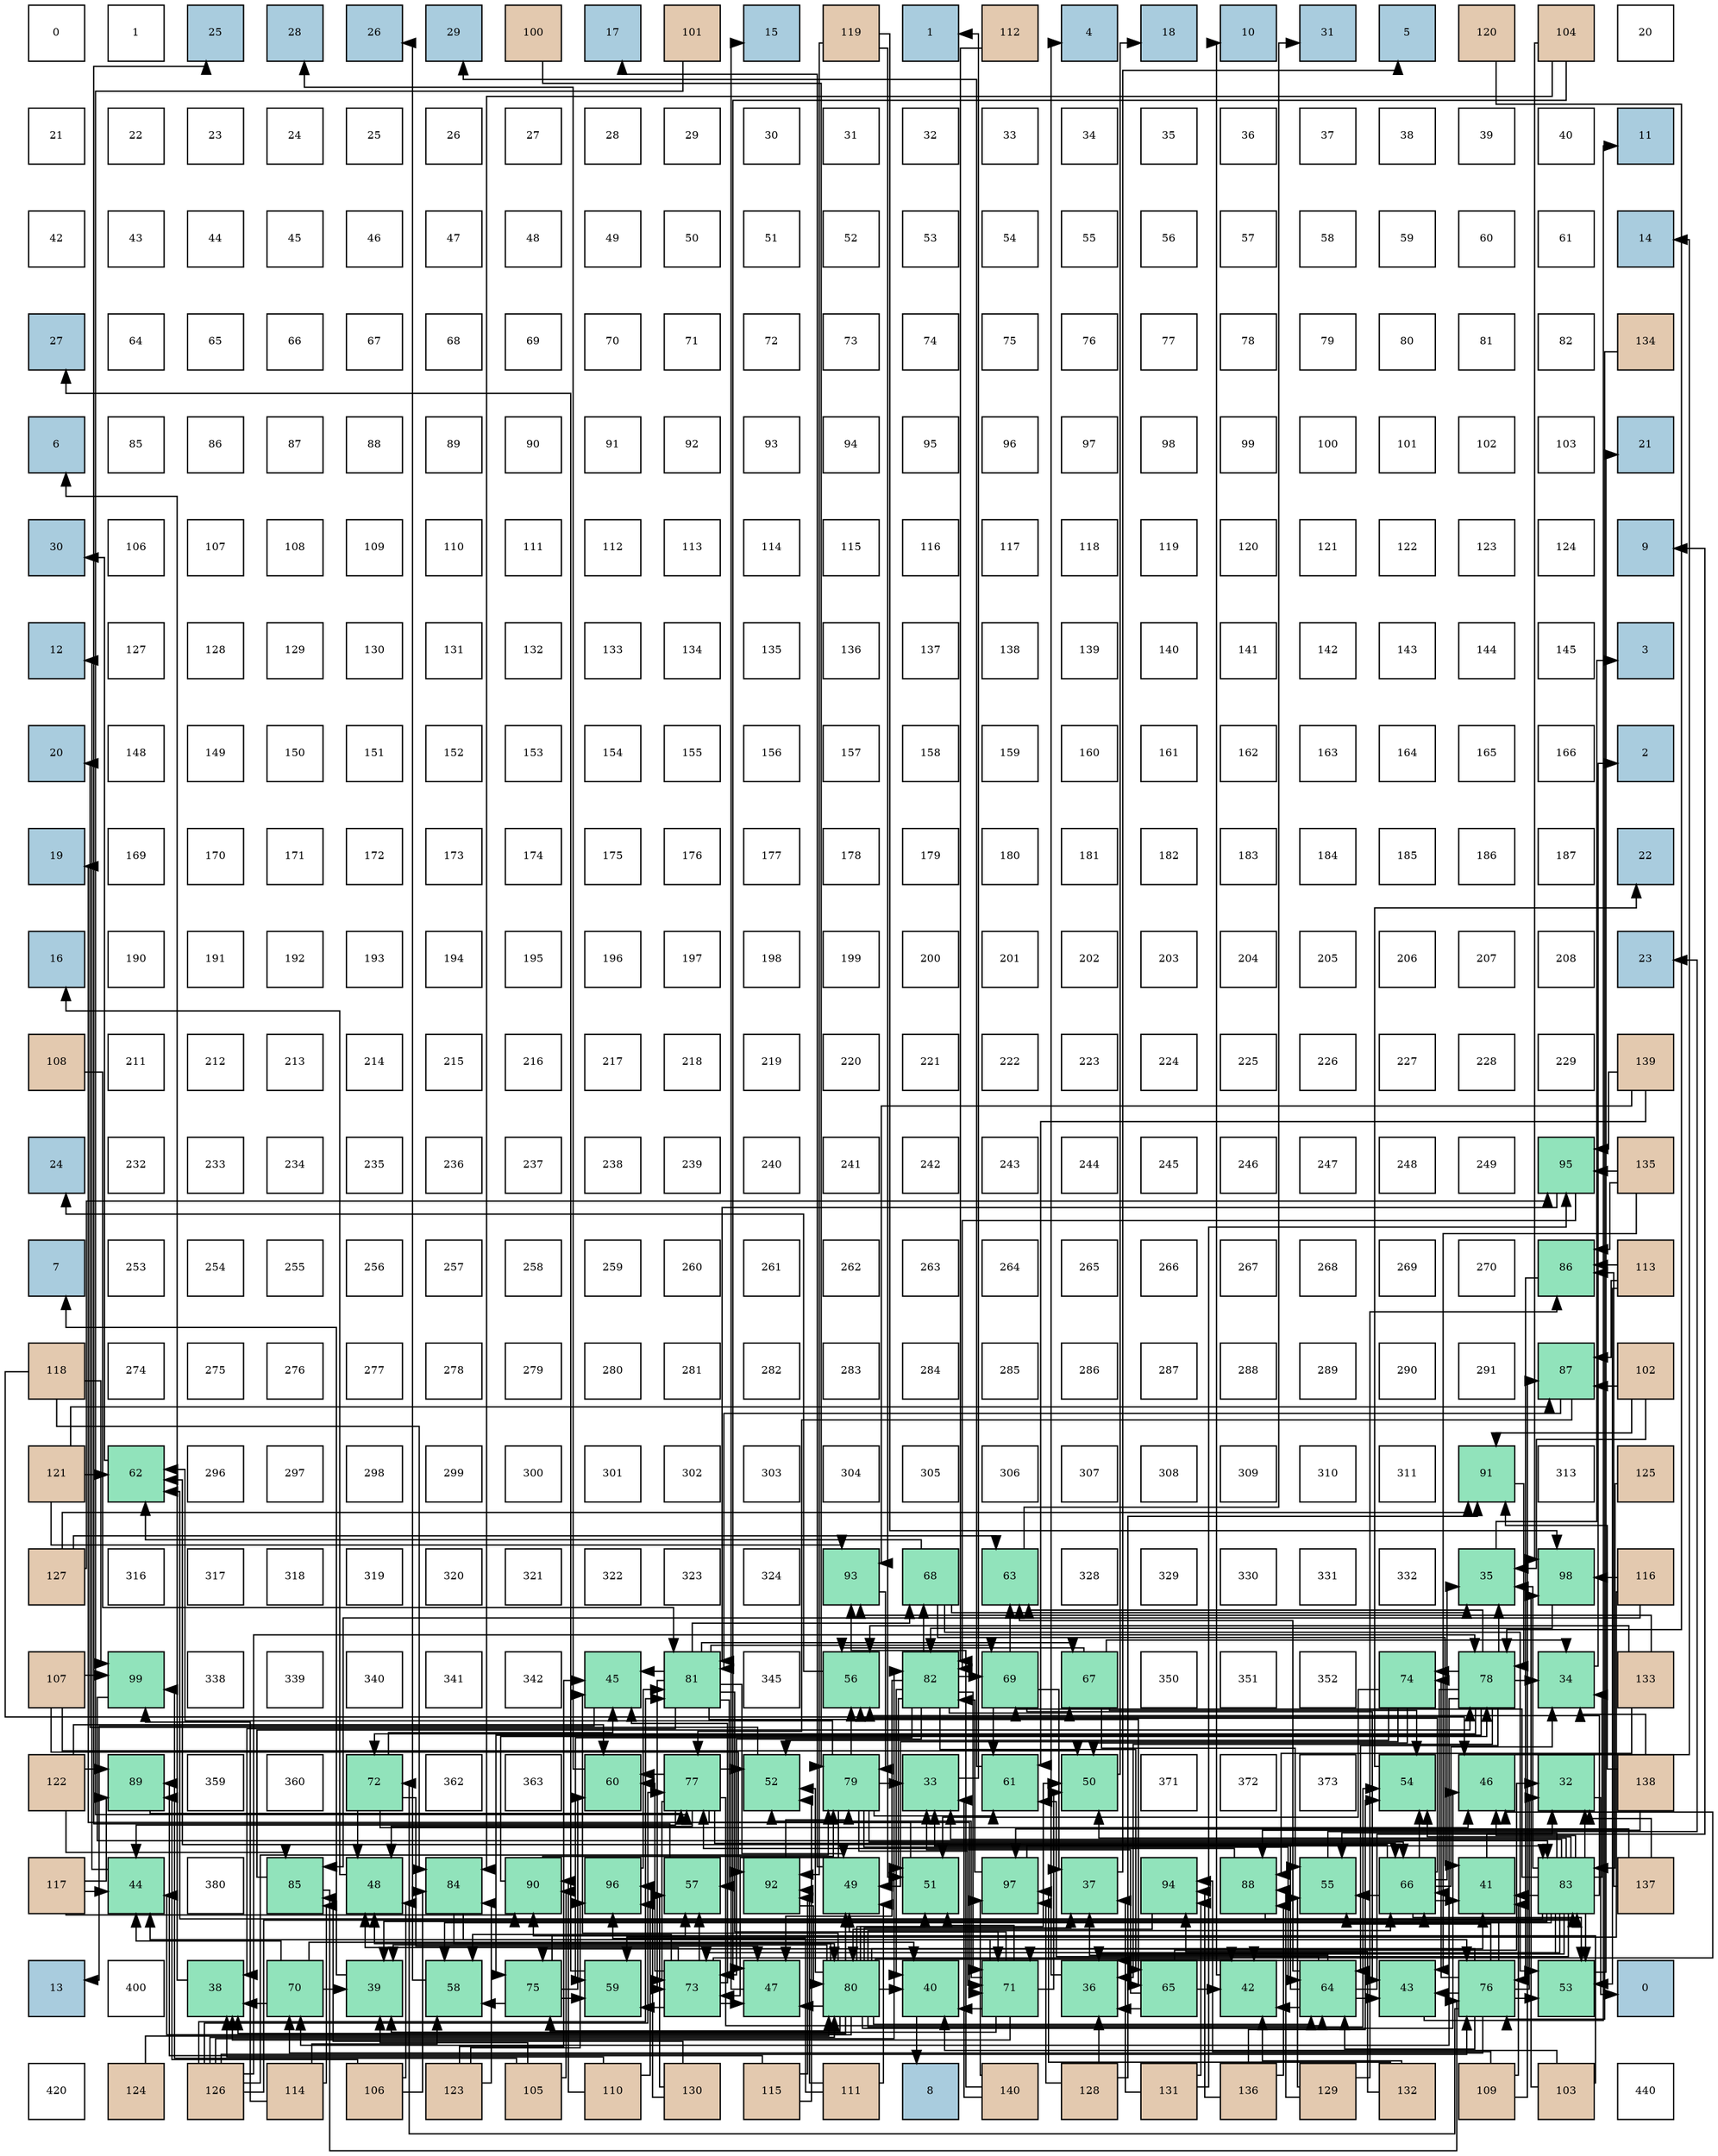 digraph layout{
 rankdir=TB;
 splines=ortho;
 node [style=filled shape=square fixedsize=true width=0.6];
0[label="0", fontsize=8, fillcolor="#ffffff"];
1[label="1", fontsize=8, fillcolor="#ffffff"];
2[label="25", fontsize=8, fillcolor="#a9ccde"];
3[label="28", fontsize=8, fillcolor="#a9ccde"];
4[label="26", fontsize=8, fillcolor="#a9ccde"];
5[label="29", fontsize=8, fillcolor="#a9ccde"];
6[label="100", fontsize=8, fillcolor="#e3c9af"];
7[label="17", fontsize=8, fillcolor="#a9ccde"];
8[label="101", fontsize=8, fillcolor="#e3c9af"];
9[label="15", fontsize=8, fillcolor="#a9ccde"];
10[label="119", fontsize=8, fillcolor="#e3c9af"];
11[label="1", fontsize=8, fillcolor="#a9ccde"];
12[label="112", fontsize=8, fillcolor="#e3c9af"];
13[label="4", fontsize=8, fillcolor="#a9ccde"];
14[label="18", fontsize=8, fillcolor="#a9ccde"];
15[label="10", fontsize=8, fillcolor="#a9ccde"];
16[label="31", fontsize=8, fillcolor="#a9ccde"];
17[label="5", fontsize=8, fillcolor="#a9ccde"];
18[label="120", fontsize=8, fillcolor="#e3c9af"];
19[label="104", fontsize=8, fillcolor="#e3c9af"];
20[label="20", fontsize=8, fillcolor="#ffffff"];
21[label="21", fontsize=8, fillcolor="#ffffff"];
22[label="22", fontsize=8, fillcolor="#ffffff"];
23[label="23", fontsize=8, fillcolor="#ffffff"];
24[label="24", fontsize=8, fillcolor="#ffffff"];
25[label="25", fontsize=8, fillcolor="#ffffff"];
26[label="26", fontsize=8, fillcolor="#ffffff"];
27[label="27", fontsize=8, fillcolor="#ffffff"];
28[label="28", fontsize=8, fillcolor="#ffffff"];
29[label="29", fontsize=8, fillcolor="#ffffff"];
30[label="30", fontsize=8, fillcolor="#ffffff"];
31[label="31", fontsize=8, fillcolor="#ffffff"];
32[label="32", fontsize=8, fillcolor="#ffffff"];
33[label="33", fontsize=8, fillcolor="#ffffff"];
34[label="34", fontsize=8, fillcolor="#ffffff"];
35[label="35", fontsize=8, fillcolor="#ffffff"];
36[label="36", fontsize=8, fillcolor="#ffffff"];
37[label="37", fontsize=8, fillcolor="#ffffff"];
38[label="38", fontsize=8, fillcolor="#ffffff"];
39[label="39", fontsize=8, fillcolor="#ffffff"];
40[label="40", fontsize=8, fillcolor="#ffffff"];
41[label="11", fontsize=8, fillcolor="#a9ccde"];
42[label="42", fontsize=8, fillcolor="#ffffff"];
43[label="43", fontsize=8, fillcolor="#ffffff"];
44[label="44", fontsize=8, fillcolor="#ffffff"];
45[label="45", fontsize=8, fillcolor="#ffffff"];
46[label="46", fontsize=8, fillcolor="#ffffff"];
47[label="47", fontsize=8, fillcolor="#ffffff"];
48[label="48", fontsize=8, fillcolor="#ffffff"];
49[label="49", fontsize=8, fillcolor="#ffffff"];
50[label="50", fontsize=8, fillcolor="#ffffff"];
51[label="51", fontsize=8, fillcolor="#ffffff"];
52[label="52", fontsize=8, fillcolor="#ffffff"];
53[label="53", fontsize=8, fillcolor="#ffffff"];
54[label="54", fontsize=8, fillcolor="#ffffff"];
55[label="55", fontsize=8, fillcolor="#ffffff"];
56[label="56", fontsize=8, fillcolor="#ffffff"];
57[label="57", fontsize=8, fillcolor="#ffffff"];
58[label="58", fontsize=8, fillcolor="#ffffff"];
59[label="59", fontsize=8, fillcolor="#ffffff"];
60[label="60", fontsize=8, fillcolor="#ffffff"];
61[label="61", fontsize=8, fillcolor="#ffffff"];
62[label="14", fontsize=8, fillcolor="#a9ccde"];
63[label="27", fontsize=8, fillcolor="#a9ccde"];
64[label="64", fontsize=8, fillcolor="#ffffff"];
65[label="65", fontsize=8, fillcolor="#ffffff"];
66[label="66", fontsize=8, fillcolor="#ffffff"];
67[label="67", fontsize=8, fillcolor="#ffffff"];
68[label="68", fontsize=8, fillcolor="#ffffff"];
69[label="69", fontsize=8, fillcolor="#ffffff"];
70[label="70", fontsize=8, fillcolor="#ffffff"];
71[label="71", fontsize=8, fillcolor="#ffffff"];
72[label="72", fontsize=8, fillcolor="#ffffff"];
73[label="73", fontsize=8, fillcolor="#ffffff"];
74[label="74", fontsize=8, fillcolor="#ffffff"];
75[label="75", fontsize=8, fillcolor="#ffffff"];
76[label="76", fontsize=8, fillcolor="#ffffff"];
77[label="77", fontsize=8, fillcolor="#ffffff"];
78[label="78", fontsize=8, fillcolor="#ffffff"];
79[label="79", fontsize=8, fillcolor="#ffffff"];
80[label="80", fontsize=8, fillcolor="#ffffff"];
81[label="81", fontsize=8, fillcolor="#ffffff"];
82[label="82", fontsize=8, fillcolor="#ffffff"];
83[label="134", fontsize=8, fillcolor="#e3c9af"];
84[label="6", fontsize=8, fillcolor="#a9ccde"];
85[label="85", fontsize=8, fillcolor="#ffffff"];
86[label="86", fontsize=8, fillcolor="#ffffff"];
87[label="87", fontsize=8, fillcolor="#ffffff"];
88[label="88", fontsize=8, fillcolor="#ffffff"];
89[label="89", fontsize=8, fillcolor="#ffffff"];
90[label="90", fontsize=8, fillcolor="#ffffff"];
91[label="91", fontsize=8, fillcolor="#ffffff"];
92[label="92", fontsize=8, fillcolor="#ffffff"];
93[label="93", fontsize=8, fillcolor="#ffffff"];
94[label="94", fontsize=8, fillcolor="#ffffff"];
95[label="95", fontsize=8, fillcolor="#ffffff"];
96[label="96", fontsize=8, fillcolor="#ffffff"];
97[label="97", fontsize=8, fillcolor="#ffffff"];
98[label="98", fontsize=8, fillcolor="#ffffff"];
99[label="99", fontsize=8, fillcolor="#ffffff"];
100[label="100", fontsize=8, fillcolor="#ffffff"];
101[label="101", fontsize=8, fillcolor="#ffffff"];
102[label="102", fontsize=8, fillcolor="#ffffff"];
103[label="103", fontsize=8, fillcolor="#ffffff"];
104[label="21", fontsize=8, fillcolor="#a9ccde"];
105[label="30", fontsize=8, fillcolor="#a9ccde"];
106[label="106", fontsize=8, fillcolor="#ffffff"];
107[label="107", fontsize=8, fillcolor="#ffffff"];
108[label="108", fontsize=8, fillcolor="#ffffff"];
109[label="109", fontsize=8, fillcolor="#ffffff"];
110[label="110", fontsize=8, fillcolor="#ffffff"];
111[label="111", fontsize=8, fillcolor="#ffffff"];
112[label="112", fontsize=8, fillcolor="#ffffff"];
113[label="113", fontsize=8, fillcolor="#ffffff"];
114[label="114", fontsize=8, fillcolor="#ffffff"];
115[label="115", fontsize=8, fillcolor="#ffffff"];
116[label="116", fontsize=8, fillcolor="#ffffff"];
117[label="117", fontsize=8, fillcolor="#ffffff"];
118[label="118", fontsize=8, fillcolor="#ffffff"];
119[label="119", fontsize=8, fillcolor="#ffffff"];
120[label="120", fontsize=8, fillcolor="#ffffff"];
121[label="121", fontsize=8, fillcolor="#ffffff"];
122[label="122", fontsize=8, fillcolor="#ffffff"];
123[label="123", fontsize=8, fillcolor="#ffffff"];
124[label="124", fontsize=8, fillcolor="#ffffff"];
125[label="9", fontsize=8, fillcolor="#a9ccde"];
126[label="12", fontsize=8, fillcolor="#a9ccde"];
127[label="127", fontsize=8, fillcolor="#ffffff"];
128[label="128", fontsize=8, fillcolor="#ffffff"];
129[label="129", fontsize=8, fillcolor="#ffffff"];
130[label="130", fontsize=8, fillcolor="#ffffff"];
131[label="131", fontsize=8, fillcolor="#ffffff"];
132[label="132", fontsize=8, fillcolor="#ffffff"];
133[label="133", fontsize=8, fillcolor="#ffffff"];
134[label="134", fontsize=8, fillcolor="#ffffff"];
135[label="135", fontsize=8, fillcolor="#ffffff"];
136[label="136", fontsize=8, fillcolor="#ffffff"];
137[label="137", fontsize=8, fillcolor="#ffffff"];
138[label="138", fontsize=8, fillcolor="#ffffff"];
139[label="139", fontsize=8, fillcolor="#ffffff"];
140[label="140", fontsize=8, fillcolor="#ffffff"];
141[label="141", fontsize=8, fillcolor="#ffffff"];
142[label="142", fontsize=8, fillcolor="#ffffff"];
143[label="143", fontsize=8, fillcolor="#ffffff"];
144[label="144", fontsize=8, fillcolor="#ffffff"];
145[label="145", fontsize=8, fillcolor="#ffffff"];
146[label="3", fontsize=8, fillcolor="#a9ccde"];
147[label="20", fontsize=8, fillcolor="#a9ccde"];
148[label="148", fontsize=8, fillcolor="#ffffff"];
149[label="149", fontsize=8, fillcolor="#ffffff"];
150[label="150", fontsize=8, fillcolor="#ffffff"];
151[label="151", fontsize=8, fillcolor="#ffffff"];
152[label="152", fontsize=8, fillcolor="#ffffff"];
153[label="153", fontsize=8, fillcolor="#ffffff"];
154[label="154", fontsize=8, fillcolor="#ffffff"];
155[label="155", fontsize=8, fillcolor="#ffffff"];
156[label="156", fontsize=8, fillcolor="#ffffff"];
157[label="157", fontsize=8, fillcolor="#ffffff"];
158[label="158", fontsize=8, fillcolor="#ffffff"];
159[label="159", fontsize=8, fillcolor="#ffffff"];
160[label="160", fontsize=8, fillcolor="#ffffff"];
161[label="161", fontsize=8, fillcolor="#ffffff"];
162[label="162", fontsize=8, fillcolor="#ffffff"];
163[label="163", fontsize=8, fillcolor="#ffffff"];
164[label="164", fontsize=8, fillcolor="#ffffff"];
165[label="165", fontsize=8, fillcolor="#ffffff"];
166[label="166", fontsize=8, fillcolor="#ffffff"];
167[label="2", fontsize=8, fillcolor="#a9ccde"];
168[label="19", fontsize=8, fillcolor="#a9ccde"];
169[label="169", fontsize=8, fillcolor="#ffffff"];
170[label="170", fontsize=8, fillcolor="#ffffff"];
171[label="171", fontsize=8, fillcolor="#ffffff"];
172[label="172", fontsize=8, fillcolor="#ffffff"];
173[label="173", fontsize=8, fillcolor="#ffffff"];
174[label="174", fontsize=8, fillcolor="#ffffff"];
175[label="175", fontsize=8, fillcolor="#ffffff"];
176[label="176", fontsize=8, fillcolor="#ffffff"];
177[label="177", fontsize=8, fillcolor="#ffffff"];
178[label="178", fontsize=8, fillcolor="#ffffff"];
179[label="179", fontsize=8, fillcolor="#ffffff"];
180[label="180", fontsize=8, fillcolor="#ffffff"];
181[label="181", fontsize=8, fillcolor="#ffffff"];
182[label="182", fontsize=8, fillcolor="#ffffff"];
183[label="183", fontsize=8, fillcolor="#ffffff"];
184[label="184", fontsize=8, fillcolor="#ffffff"];
185[label="185", fontsize=8, fillcolor="#ffffff"];
186[label="186", fontsize=8, fillcolor="#ffffff"];
187[label="187", fontsize=8, fillcolor="#ffffff"];
188[label="22", fontsize=8, fillcolor="#a9ccde"];
189[label="16", fontsize=8, fillcolor="#a9ccde"];
190[label="190", fontsize=8, fillcolor="#ffffff"];
191[label="191", fontsize=8, fillcolor="#ffffff"];
192[label="192", fontsize=8, fillcolor="#ffffff"];
193[label="193", fontsize=8, fillcolor="#ffffff"];
194[label="194", fontsize=8, fillcolor="#ffffff"];
195[label="195", fontsize=8, fillcolor="#ffffff"];
196[label="196", fontsize=8, fillcolor="#ffffff"];
197[label="197", fontsize=8, fillcolor="#ffffff"];
198[label="198", fontsize=8, fillcolor="#ffffff"];
199[label="199", fontsize=8, fillcolor="#ffffff"];
200[label="200", fontsize=8, fillcolor="#ffffff"];
201[label="201", fontsize=8, fillcolor="#ffffff"];
202[label="202", fontsize=8, fillcolor="#ffffff"];
203[label="203", fontsize=8, fillcolor="#ffffff"];
204[label="204", fontsize=8, fillcolor="#ffffff"];
205[label="205", fontsize=8, fillcolor="#ffffff"];
206[label="206", fontsize=8, fillcolor="#ffffff"];
207[label="207", fontsize=8, fillcolor="#ffffff"];
208[label="208", fontsize=8, fillcolor="#ffffff"];
209[label="23", fontsize=8, fillcolor="#a9ccde"];
210[label="108", fontsize=8, fillcolor="#e3c9af"];
211[label="211", fontsize=8, fillcolor="#ffffff"];
212[label="212", fontsize=8, fillcolor="#ffffff"];
213[label="213", fontsize=8, fillcolor="#ffffff"];
214[label="214", fontsize=8, fillcolor="#ffffff"];
215[label="215", fontsize=8, fillcolor="#ffffff"];
216[label="216", fontsize=8, fillcolor="#ffffff"];
217[label="217", fontsize=8, fillcolor="#ffffff"];
218[label="218", fontsize=8, fillcolor="#ffffff"];
219[label="219", fontsize=8, fillcolor="#ffffff"];
220[label="220", fontsize=8, fillcolor="#ffffff"];
221[label="221", fontsize=8, fillcolor="#ffffff"];
222[label="222", fontsize=8, fillcolor="#ffffff"];
223[label="223", fontsize=8, fillcolor="#ffffff"];
224[label="224", fontsize=8, fillcolor="#ffffff"];
225[label="225", fontsize=8, fillcolor="#ffffff"];
226[label="226", fontsize=8, fillcolor="#ffffff"];
227[label="227", fontsize=8, fillcolor="#ffffff"];
228[label="228", fontsize=8, fillcolor="#ffffff"];
229[label="229", fontsize=8, fillcolor="#ffffff"];
230[label="139", fontsize=8, fillcolor="#e3c9af"];
231[label="24", fontsize=8, fillcolor="#a9ccde"];
232[label="232", fontsize=8, fillcolor="#ffffff"];
233[label="233", fontsize=8, fillcolor="#ffffff"];
234[label="234", fontsize=8, fillcolor="#ffffff"];
235[label="235", fontsize=8, fillcolor="#ffffff"];
236[label="236", fontsize=8, fillcolor="#ffffff"];
237[label="237", fontsize=8, fillcolor="#ffffff"];
238[label="238", fontsize=8, fillcolor="#ffffff"];
239[label="239", fontsize=8, fillcolor="#ffffff"];
240[label="240", fontsize=8, fillcolor="#ffffff"];
241[label="241", fontsize=8, fillcolor="#ffffff"];
242[label="242", fontsize=8, fillcolor="#ffffff"];
243[label="243", fontsize=8, fillcolor="#ffffff"];
244[label="244", fontsize=8, fillcolor="#ffffff"];
245[label="245", fontsize=8, fillcolor="#ffffff"];
246[label="246", fontsize=8, fillcolor="#ffffff"];
247[label="247", fontsize=8, fillcolor="#ffffff"];
248[label="248", fontsize=8, fillcolor="#ffffff"];
249[label="249", fontsize=8, fillcolor="#ffffff"];
250[label="95", fontsize=8, fillcolor="#91e3bb"];
251[label="135", fontsize=8, fillcolor="#e3c9af"];
252[label="7", fontsize=8, fillcolor="#a9ccde"];
253[label="253", fontsize=8, fillcolor="#ffffff"];
254[label="254", fontsize=8, fillcolor="#ffffff"];
255[label="255", fontsize=8, fillcolor="#ffffff"];
256[label="256", fontsize=8, fillcolor="#ffffff"];
257[label="257", fontsize=8, fillcolor="#ffffff"];
258[label="258", fontsize=8, fillcolor="#ffffff"];
259[label="259", fontsize=8, fillcolor="#ffffff"];
260[label="260", fontsize=8, fillcolor="#ffffff"];
261[label="261", fontsize=8, fillcolor="#ffffff"];
262[label="262", fontsize=8, fillcolor="#ffffff"];
263[label="263", fontsize=8, fillcolor="#ffffff"];
264[label="264", fontsize=8, fillcolor="#ffffff"];
265[label="265", fontsize=8, fillcolor="#ffffff"];
266[label="266", fontsize=8, fillcolor="#ffffff"];
267[label="267", fontsize=8, fillcolor="#ffffff"];
268[label="268", fontsize=8, fillcolor="#ffffff"];
269[label="269", fontsize=8, fillcolor="#ffffff"];
270[label="270", fontsize=8, fillcolor="#ffffff"];
271[label="86", fontsize=8, fillcolor="#91e3bb"];
272[label="113", fontsize=8, fillcolor="#e3c9af"];
273[label="118", fontsize=8, fillcolor="#e3c9af"];
274[label="274", fontsize=8, fillcolor="#ffffff"];
275[label="275", fontsize=8, fillcolor="#ffffff"];
276[label="276", fontsize=8, fillcolor="#ffffff"];
277[label="277", fontsize=8, fillcolor="#ffffff"];
278[label="278", fontsize=8, fillcolor="#ffffff"];
279[label="279", fontsize=8, fillcolor="#ffffff"];
280[label="280", fontsize=8, fillcolor="#ffffff"];
281[label="281", fontsize=8, fillcolor="#ffffff"];
282[label="282", fontsize=8, fillcolor="#ffffff"];
283[label="283", fontsize=8, fillcolor="#ffffff"];
284[label="284", fontsize=8, fillcolor="#ffffff"];
285[label="285", fontsize=8, fillcolor="#ffffff"];
286[label="286", fontsize=8, fillcolor="#ffffff"];
287[label="287", fontsize=8, fillcolor="#ffffff"];
288[label="288", fontsize=8, fillcolor="#ffffff"];
289[label="289", fontsize=8, fillcolor="#ffffff"];
290[label="290", fontsize=8, fillcolor="#ffffff"];
291[label="291", fontsize=8, fillcolor="#ffffff"];
292[label="87", fontsize=8, fillcolor="#91e3bb"];
293[label="102", fontsize=8, fillcolor="#e3c9af"];
294[label="121", fontsize=8, fillcolor="#e3c9af"];
295[label="62", fontsize=8, fillcolor="#91e3bb"];
296[label="296", fontsize=8, fillcolor="#ffffff"];
297[label="297", fontsize=8, fillcolor="#ffffff"];
298[label="298", fontsize=8, fillcolor="#ffffff"];
299[label="299", fontsize=8, fillcolor="#ffffff"];
300[label="300", fontsize=8, fillcolor="#ffffff"];
301[label="301", fontsize=8, fillcolor="#ffffff"];
302[label="302", fontsize=8, fillcolor="#ffffff"];
303[label="303", fontsize=8, fillcolor="#ffffff"];
304[label="304", fontsize=8, fillcolor="#ffffff"];
305[label="305", fontsize=8, fillcolor="#ffffff"];
306[label="306", fontsize=8, fillcolor="#ffffff"];
307[label="307", fontsize=8, fillcolor="#ffffff"];
308[label="308", fontsize=8, fillcolor="#ffffff"];
309[label="309", fontsize=8, fillcolor="#ffffff"];
310[label="310", fontsize=8, fillcolor="#ffffff"];
311[label="311", fontsize=8, fillcolor="#ffffff"];
312[label="91", fontsize=8, fillcolor="#91e3bb"];
313[label="313", fontsize=8, fillcolor="#ffffff"];
314[label="125", fontsize=8, fillcolor="#e3c9af"];
315[label="127", fontsize=8, fillcolor="#e3c9af"];
316[label="316", fontsize=8, fillcolor="#ffffff"];
317[label="317", fontsize=8, fillcolor="#ffffff"];
318[label="318", fontsize=8, fillcolor="#ffffff"];
319[label="319", fontsize=8, fillcolor="#ffffff"];
320[label="320", fontsize=8, fillcolor="#ffffff"];
321[label="321", fontsize=8, fillcolor="#ffffff"];
322[label="322", fontsize=8, fillcolor="#ffffff"];
323[label="323", fontsize=8, fillcolor="#ffffff"];
324[label="324", fontsize=8, fillcolor="#ffffff"];
325[label="93", fontsize=8, fillcolor="#91e3bb"];
326[label="68", fontsize=8, fillcolor="#91e3bb"];
327[label="63", fontsize=8, fillcolor="#91e3bb"];
328[label="328", fontsize=8, fillcolor="#ffffff"];
329[label="329", fontsize=8, fillcolor="#ffffff"];
330[label="330", fontsize=8, fillcolor="#ffffff"];
331[label="331", fontsize=8, fillcolor="#ffffff"];
332[label="332", fontsize=8, fillcolor="#ffffff"];
333[label="35", fontsize=8, fillcolor="#91e3bb"];
334[label="98", fontsize=8, fillcolor="#91e3bb"];
335[label="116", fontsize=8, fillcolor="#e3c9af"];
336[label="107", fontsize=8, fillcolor="#e3c9af"];
337[label="99", fontsize=8, fillcolor="#91e3bb"];
338[label="338", fontsize=8, fillcolor="#ffffff"];
339[label="339", fontsize=8, fillcolor="#ffffff"];
340[label="340", fontsize=8, fillcolor="#ffffff"];
341[label="341", fontsize=8, fillcolor="#ffffff"];
342[label="342", fontsize=8, fillcolor="#ffffff"];
343[label="45", fontsize=8, fillcolor="#91e3bb"];
344[label="81", fontsize=8, fillcolor="#91e3bb"];
345[label="345", fontsize=8, fillcolor="#ffffff"];
346[label="56", fontsize=8, fillcolor="#91e3bb"];
347[label="82", fontsize=8, fillcolor="#91e3bb"];
348[label="69", fontsize=8, fillcolor="#91e3bb"];
349[label="67", fontsize=8, fillcolor="#91e3bb"];
350[label="350", fontsize=8, fillcolor="#ffffff"];
351[label="351", fontsize=8, fillcolor="#ffffff"];
352[label="352", fontsize=8, fillcolor="#ffffff"];
353[label="74", fontsize=8, fillcolor="#91e3bb"];
354[label="78", fontsize=8, fillcolor="#91e3bb"];
355[label="34", fontsize=8, fillcolor="#91e3bb"];
356[label="133", fontsize=8, fillcolor="#e3c9af"];
357[label="122", fontsize=8, fillcolor="#e3c9af"];
358[label="89", fontsize=8, fillcolor="#91e3bb"];
359[label="359", fontsize=8, fillcolor="#ffffff"];
360[label="360", fontsize=8, fillcolor="#ffffff"];
361[label="72", fontsize=8, fillcolor="#91e3bb"];
362[label="362", fontsize=8, fillcolor="#ffffff"];
363[label="363", fontsize=8, fillcolor="#ffffff"];
364[label="60", fontsize=8, fillcolor="#91e3bb"];
365[label="77", fontsize=8, fillcolor="#91e3bb"];
366[label="52", fontsize=8, fillcolor="#91e3bb"];
367[label="79", fontsize=8, fillcolor="#91e3bb"];
368[label="33", fontsize=8, fillcolor="#91e3bb"];
369[label="61", fontsize=8, fillcolor="#91e3bb"];
370[label="50", fontsize=8, fillcolor="#91e3bb"];
371[label="371", fontsize=8, fillcolor="#ffffff"];
372[label="372", fontsize=8, fillcolor="#ffffff"];
373[label="373", fontsize=8, fillcolor="#ffffff"];
374[label="54", fontsize=8, fillcolor="#91e3bb"];
375[label="46", fontsize=8, fillcolor="#91e3bb"];
376[label="32", fontsize=8, fillcolor="#91e3bb"];
377[label="138", fontsize=8, fillcolor="#e3c9af"];
378[label="117", fontsize=8, fillcolor="#e3c9af"];
379[label="44", fontsize=8, fillcolor="#91e3bb"];
380[label="380", fontsize=8, fillcolor="#ffffff"];
381[label="85", fontsize=8, fillcolor="#91e3bb"];
382[label="48", fontsize=8, fillcolor="#91e3bb"];
383[label="84", fontsize=8, fillcolor="#91e3bb"];
384[label="90", fontsize=8, fillcolor="#91e3bb"];
385[label="96", fontsize=8, fillcolor="#91e3bb"];
386[label="57", fontsize=8, fillcolor="#91e3bb"];
387[label="92", fontsize=8, fillcolor="#91e3bb"];
388[label="49", fontsize=8, fillcolor="#91e3bb"];
389[label="51", fontsize=8, fillcolor="#91e3bb"];
390[label="97", fontsize=8, fillcolor="#91e3bb"];
391[label="37", fontsize=8, fillcolor="#91e3bb"];
392[label="94", fontsize=8, fillcolor="#91e3bb"];
393[label="88", fontsize=8, fillcolor="#91e3bb"];
394[label="55", fontsize=8, fillcolor="#91e3bb"];
395[label="66", fontsize=8, fillcolor="#91e3bb"];
396[label="41", fontsize=8, fillcolor="#91e3bb"];
397[label="83", fontsize=8, fillcolor="#91e3bb"];
398[label="137", fontsize=8, fillcolor="#e3c9af"];
399[label="13", fontsize=8, fillcolor="#a9ccde"];
400[label="400", fontsize=8, fillcolor="#ffffff"];
401[label="38", fontsize=8, fillcolor="#91e3bb"];
402[label="70", fontsize=8, fillcolor="#91e3bb"];
403[label="39", fontsize=8, fillcolor="#91e3bb"];
404[label="58", fontsize=8, fillcolor="#91e3bb"];
405[label="75", fontsize=8, fillcolor="#91e3bb"];
406[label="59", fontsize=8, fillcolor="#91e3bb"];
407[label="73", fontsize=8, fillcolor="#91e3bb"];
408[label="47", fontsize=8, fillcolor="#91e3bb"];
409[label="80", fontsize=8, fillcolor="#91e3bb"];
410[label="40", fontsize=8, fillcolor="#91e3bb"];
411[label="71", fontsize=8, fillcolor="#91e3bb"];
412[label="36", fontsize=8, fillcolor="#91e3bb"];
413[label="65", fontsize=8, fillcolor="#91e3bb"];
414[label="42", fontsize=8, fillcolor="#91e3bb"];
415[label="64", fontsize=8, fillcolor="#91e3bb"];
416[label="43", fontsize=8, fillcolor="#91e3bb"];
417[label="76", fontsize=8, fillcolor="#91e3bb"];
418[label="53", fontsize=8, fillcolor="#91e3bb"];
419[label="0", fontsize=8, fillcolor="#a9ccde"];
420[label="420", fontsize=8, fillcolor="#ffffff"];
421[label="124", fontsize=8, fillcolor="#e3c9af"];
422[label="126", fontsize=8, fillcolor="#e3c9af"];
423[label="114", fontsize=8, fillcolor="#e3c9af"];
424[label="106", fontsize=8, fillcolor="#e3c9af"];
425[label="123", fontsize=8, fillcolor="#e3c9af"];
426[label="105", fontsize=8, fillcolor="#e3c9af"];
427[label="110", fontsize=8, fillcolor="#e3c9af"];
428[label="130", fontsize=8, fillcolor="#e3c9af"];
429[label="115", fontsize=8, fillcolor="#e3c9af"];
430[label="111", fontsize=8, fillcolor="#e3c9af"];
431[label="8", fontsize=8, fillcolor="#a9ccde"];
432[label="140", fontsize=8, fillcolor="#e3c9af"];
433[label="128", fontsize=8, fillcolor="#e3c9af"];
434[label="131", fontsize=8, fillcolor="#e3c9af"];
435[label="136", fontsize=8, fillcolor="#e3c9af"];
436[label="129", fontsize=8, fillcolor="#e3c9af"];
437[label="132", fontsize=8, fillcolor="#e3c9af"];
438[label="109", fontsize=8, fillcolor="#e3c9af"];
439[label="103", fontsize=8, fillcolor="#e3c9af"];
440[label="440", fontsize=8, fillcolor="#ffffff"];
edge [constraint=false, style=vis];376 -> 419;
368 -> 11;
355 -> 167;
333 -> 146;
412 -> 13;
391 -> 17;
401 -> 84;
403 -> 252;
410 -> 431;
396 -> 125;
414 -> 15;
416 -> 41;
379 -> 126;
343 -> 399;
375 -> 62;
408 -> 9;
382 -> 189;
388 -> 7;
370 -> 14;
389 -> 168;
366 -> 147;
418 -> 104;
374 -> 188;
394 -> 209;
346 -> 231;
386 -> 2;
404 -> 4;
406 -> 63;
364 -> 3;
369 -> 5;
295 -> 105;
327 -> 16;
415 -> 376;
415 -> 368;
415 -> 412;
415 -> 391;
415 -> 414;
415 -> 416;
415 -> 369;
415 -> 327;
413 -> 376;
413 -> 368;
413 -> 412;
413 -> 414;
395 -> 355;
395 -> 333;
395 -> 396;
395 -> 418;
395 -> 374;
395 -> 394;
395 -> 346;
395 -> 295;
349 -> 355;
349 -> 374;
349 -> 394;
349 -> 346;
326 -> 333;
326 -> 396;
326 -> 418;
326 -> 295;
348 -> 391;
348 -> 416;
348 -> 369;
348 -> 327;
402 -> 401;
402 -> 403;
402 -> 410;
402 -> 379;
411 -> 401;
411 -> 403;
411 -> 410;
411 -> 379;
411 -> 388;
411 -> 370;
411 -> 389;
411 -> 366;
361 -> 343;
361 -> 375;
361 -> 408;
361 -> 382;
407 -> 343;
407 -> 375;
407 -> 408;
407 -> 382;
407 -> 386;
407 -> 404;
407 -> 406;
407 -> 364;
353 -> 388;
353 -> 370;
353 -> 389;
353 -> 366;
405 -> 386;
405 -> 404;
405 -> 406;
405 -> 364;
417 -> 376;
417 -> 416;
417 -> 418;
417 -> 394;
417 -> 415;
417 -> 395;
417 -> 402;
417 -> 361;
417 -> 353;
417 -> 405;
365 -> 379;
365 -> 382;
365 -> 366;
365 -> 364;
365 -> 415;
365 -> 395;
365 -> 411;
365 -> 407;
354 -> 355;
354 -> 333;
354 -> 412;
354 -> 327;
354 -> 415;
354 -> 395;
354 -> 402;
354 -> 361;
354 -> 353;
354 -> 405;
367 -> 368;
367 -> 346;
367 -> 369;
367 -> 295;
367 -> 415;
367 -> 395;
367 -> 411;
367 -> 407;
409 -> 391;
409 -> 401;
409 -> 403;
409 -> 410;
409 -> 396;
409 -> 414;
409 -> 379;
409 -> 343;
409 -> 375;
409 -> 408;
409 -> 382;
409 -> 388;
409 -> 370;
409 -> 389;
409 -> 366;
409 -> 374;
409 -> 415;
409 -> 395;
409 -> 405;
344 -> 401;
344 -> 343;
344 -> 388;
344 -> 386;
344 -> 413;
344 -> 349;
344 -> 326;
344 -> 348;
344 -> 411;
344 -> 407;
347 -> 410;
347 -> 408;
347 -> 389;
347 -> 406;
347 -> 413;
347 -> 349;
347 -> 326;
347 -> 348;
347 -> 411;
347 -> 407;
397 -> 376;
397 -> 368;
397 -> 355;
397 -> 333;
397 -> 412;
397 -> 403;
397 -> 396;
397 -> 414;
397 -> 375;
397 -> 370;
397 -> 418;
397 -> 374;
397 -> 394;
397 -> 346;
397 -> 404;
397 -> 295;
397 -> 348;
397 -> 411;
397 -> 407;
383 -> 417;
383 -> 409;
381 -> 417;
381 -> 354;
271 -> 417;
292 -> 365;
292 -> 344;
393 -> 365;
393 -> 397;
358 -> 365;
384 -> 354;
384 -> 367;
312 -> 354;
387 -> 367;
387 -> 409;
325 -> 367;
392 -> 409;
250 -> 344;
250 -> 347;
385 -> 344;
390 -> 347;
390 -> 397;
334 -> 347;
337 -> 397;
6 -> 367;
8 -> 365;
293 -> 333;
293 -> 292;
293 -> 312;
439 -> 410;
439 -> 384;
439 -> 334;
19 -> 408;
19 -> 383;
19 -> 334;
426 -> 403;
426 -> 384;
426 -> 337;
424 -> 382;
424 -> 383;
424 -> 358;
336 -> 370;
336 -> 387;
336 -> 337;
210 -> 344;
438 -> 396;
438 -> 292;
438 -> 392;
427 -> 401;
427 -> 384;
427 -> 385;
430 -> 388;
430 -> 387;
430 -> 385;
12 -> 347;
272 -> 418;
272 -> 271;
272 -> 292;
423 -> 404;
423 -> 381;
423 -> 337;
429 -> 366;
429 -> 358;
429 -> 387;
335 -> 406;
335 -> 381;
335 -> 334;
378 -> 379;
378 -> 358;
378 -> 384;
273 -> 375;
273 -> 383;
273 -> 337;
10 -> 389;
10 -> 387;
10 -> 334;
18 -> 354;
294 -> 295;
294 -> 292;
294 -> 325;
357 -> 364;
357 -> 381;
357 -> 358;
425 -> 343;
425 -> 383;
425 -> 385;
421 -> 409;
314 -> 397;
422 -> 417;
422 -> 365;
422 -> 354;
422 -> 367;
422 -> 409;
422 -> 344;
422 -> 347;
422 -> 397;
315 -> 327;
315 -> 312;
315 -> 250;
433 -> 412;
433 -> 312;
433 -> 390;
436 -> 394;
436 -> 271;
436 -> 393;
428 -> 386;
428 -> 381;
428 -> 385;
434 -> 391;
434 -> 392;
434 -> 250;
437 -> 414;
437 -> 392;
437 -> 390;
356 -> 346;
356 -> 393;
356 -> 325;
83 -> 417;
251 -> 416;
251 -> 271;
251 -> 250;
435 -> 374;
435 -> 393;
435 -> 392;
398 -> 376;
398 -> 271;
398 -> 390;
377 -> 355;
377 -> 393;
377 -> 312;
230 -> 369;
230 -> 325;
230 -> 250;
432 -> 368;
432 -> 325;
432 -> 390;
edge [constraint=true, style=invis];
0 -> 21 -> 42 -> 63 -> 84 -> 105 -> 126 -> 147 -> 168 -> 189 -> 210 -> 231 -> 252 -> 273 -> 294 -> 315 -> 336 -> 357 -> 378 -> 399 -> 420;
1 -> 22 -> 43 -> 64 -> 85 -> 106 -> 127 -> 148 -> 169 -> 190 -> 211 -> 232 -> 253 -> 274 -> 295 -> 316 -> 337 -> 358 -> 379 -> 400 -> 421;
2 -> 23 -> 44 -> 65 -> 86 -> 107 -> 128 -> 149 -> 170 -> 191 -> 212 -> 233 -> 254 -> 275 -> 296 -> 317 -> 338 -> 359 -> 380 -> 401 -> 422;
3 -> 24 -> 45 -> 66 -> 87 -> 108 -> 129 -> 150 -> 171 -> 192 -> 213 -> 234 -> 255 -> 276 -> 297 -> 318 -> 339 -> 360 -> 381 -> 402 -> 423;
4 -> 25 -> 46 -> 67 -> 88 -> 109 -> 130 -> 151 -> 172 -> 193 -> 214 -> 235 -> 256 -> 277 -> 298 -> 319 -> 340 -> 361 -> 382 -> 403 -> 424;
5 -> 26 -> 47 -> 68 -> 89 -> 110 -> 131 -> 152 -> 173 -> 194 -> 215 -> 236 -> 257 -> 278 -> 299 -> 320 -> 341 -> 362 -> 383 -> 404 -> 425;
6 -> 27 -> 48 -> 69 -> 90 -> 111 -> 132 -> 153 -> 174 -> 195 -> 216 -> 237 -> 258 -> 279 -> 300 -> 321 -> 342 -> 363 -> 384 -> 405 -> 426;
7 -> 28 -> 49 -> 70 -> 91 -> 112 -> 133 -> 154 -> 175 -> 196 -> 217 -> 238 -> 259 -> 280 -> 301 -> 322 -> 343 -> 364 -> 385 -> 406 -> 427;
8 -> 29 -> 50 -> 71 -> 92 -> 113 -> 134 -> 155 -> 176 -> 197 -> 218 -> 239 -> 260 -> 281 -> 302 -> 323 -> 344 -> 365 -> 386 -> 407 -> 428;
9 -> 30 -> 51 -> 72 -> 93 -> 114 -> 135 -> 156 -> 177 -> 198 -> 219 -> 240 -> 261 -> 282 -> 303 -> 324 -> 345 -> 366 -> 387 -> 408 -> 429;
10 -> 31 -> 52 -> 73 -> 94 -> 115 -> 136 -> 157 -> 178 -> 199 -> 220 -> 241 -> 262 -> 283 -> 304 -> 325 -> 346 -> 367 -> 388 -> 409 -> 430;
11 -> 32 -> 53 -> 74 -> 95 -> 116 -> 137 -> 158 -> 179 -> 200 -> 221 -> 242 -> 263 -> 284 -> 305 -> 326 -> 347 -> 368 -> 389 -> 410 -> 431;
12 -> 33 -> 54 -> 75 -> 96 -> 117 -> 138 -> 159 -> 180 -> 201 -> 222 -> 243 -> 264 -> 285 -> 306 -> 327 -> 348 -> 369 -> 390 -> 411 -> 432;
13 -> 34 -> 55 -> 76 -> 97 -> 118 -> 139 -> 160 -> 181 -> 202 -> 223 -> 244 -> 265 -> 286 -> 307 -> 328 -> 349 -> 370 -> 391 -> 412 -> 433;
14 -> 35 -> 56 -> 77 -> 98 -> 119 -> 140 -> 161 -> 182 -> 203 -> 224 -> 245 -> 266 -> 287 -> 308 -> 329 -> 350 -> 371 -> 392 -> 413 -> 434;
15 -> 36 -> 57 -> 78 -> 99 -> 120 -> 141 -> 162 -> 183 -> 204 -> 225 -> 246 -> 267 -> 288 -> 309 -> 330 -> 351 -> 372 -> 393 -> 414 -> 435;
16 -> 37 -> 58 -> 79 -> 100 -> 121 -> 142 -> 163 -> 184 -> 205 -> 226 -> 247 -> 268 -> 289 -> 310 -> 331 -> 352 -> 373 -> 394 -> 415 -> 436;
17 -> 38 -> 59 -> 80 -> 101 -> 122 -> 143 -> 164 -> 185 -> 206 -> 227 -> 248 -> 269 -> 290 -> 311 -> 332 -> 353 -> 374 -> 395 -> 416 -> 437;
18 -> 39 -> 60 -> 81 -> 102 -> 123 -> 144 -> 165 -> 186 -> 207 -> 228 -> 249 -> 270 -> 291 -> 312 -> 333 -> 354 -> 375 -> 396 -> 417 -> 438;
19 -> 40 -> 61 -> 82 -> 103 -> 124 -> 145 -> 166 -> 187 -> 208 -> 229 -> 250 -> 271 -> 292 -> 313 -> 334 -> 355 -> 376 -> 397 -> 418 -> 439;
20 -> 41 -> 62 -> 83 -> 104 -> 125 -> 146 -> 167 -> 188 -> 209 -> 230 -> 251 -> 272 -> 293 -> 314 -> 335 -> 356 -> 377 -> 398 -> 419 -> 440;
rank = same {0 -> 1 -> 2 -> 3 -> 4 -> 5 -> 6 -> 7 -> 8 -> 9 -> 10 -> 11 -> 12 -> 13 -> 14 -> 15 -> 16 -> 17 -> 18 -> 19 -> 20};
rank = same {21 -> 22 -> 23 -> 24 -> 25 -> 26 -> 27 -> 28 -> 29 -> 30 -> 31 -> 32 -> 33 -> 34 -> 35 -> 36 -> 37 -> 38 -> 39 -> 40 -> 41};
rank = same {42 -> 43 -> 44 -> 45 -> 46 -> 47 -> 48 -> 49 -> 50 -> 51 -> 52 -> 53 -> 54 -> 55 -> 56 -> 57 -> 58 -> 59 -> 60 -> 61 -> 62};
rank = same {63 -> 64 -> 65 -> 66 -> 67 -> 68 -> 69 -> 70 -> 71 -> 72 -> 73 -> 74 -> 75 -> 76 -> 77 -> 78 -> 79 -> 80 -> 81 -> 82 -> 83};
rank = same {84 -> 85 -> 86 -> 87 -> 88 -> 89 -> 90 -> 91 -> 92 -> 93 -> 94 -> 95 -> 96 -> 97 -> 98 -> 99 -> 100 -> 101 -> 102 -> 103 -> 104};
rank = same {105 -> 106 -> 107 -> 108 -> 109 -> 110 -> 111 -> 112 -> 113 -> 114 -> 115 -> 116 -> 117 -> 118 -> 119 -> 120 -> 121 -> 122 -> 123 -> 124 -> 125};
rank = same {126 -> 127 -> 128 -> 129 -> 130 -> 131 -> 132 -> 133 -> 134 -> 135 -> 136 -> 137 -> 138 -> 139 -> 140 -> 141 -> 142 -> 143 -> 144 -> 145 -> 146};
rank = same {147 -> 148 -> 149 -> 150 -> 151 -> 152 -> 153 -> 154 -> 155 -> 156 -> 157 -> 158 -> 159 -> 160 -> 161 -> 162 -> 163 -> 164 -> 165 -> 166 -> 167};
rank = same {168 -> 169 -> 170 -> 171 -> 172 -> 173 -> 174 -> 175 -> 176 -> 177 -> 178 -> 179 -> 180 -> 181 -> 182 -> 183 -> 184 -> 185 -> 186 -> 187 -> 188};
rank = same {189 -> 190 -> 191 -> 192 -> 193 -> 194 -> 195 -> 196 -> 197 -> 198 -> 199 -> 200 -> 201 -> 202 -> 203 -> 204 -> 205 -> 206 -> 207 -> 208 -> 209};
rank = same {210 -> 211 -> 212 -> 213 -> 214 -> 215 -> 216 -> 217 -> 218 -> 219 -> 220 -> 221 -> 222 -> 223 -> 224 -> 225 -> 226 -> 227 -> 228 -> 229 -> 230};
rank = same {231 -> 232 -> 233 -> 234 -> 235 -> 236 -> 237 -> 238 -> 239 -> 240 -> 241 -> 242 -> 243 -> 244 -> 245 -> 246 -> 247 -> 248 -> 249 -> 250 -> 251};
rank = same {252 -> 253 -> 254 -> 255 -> 256 -> 257 -> 258 -> 259 -> 260 -> 261 -> 262 -> 263 -> 264 -> 265 -> 266 -> 267 -> 268 -> 269 -> 270 -> 271 -> 272};
rank = same {273 -> 274 -> 275 -> 276 -> 277 -> 278 -> 279 -> 280 -> 281 -> 282 -> 283 -> 284 -> 285 -> 286 -> 287 -> 288 -> 289 -> 290 -> 291 -> 292 -> 293};
rank = same {294 -> 295 -> 296 -> 297 -> 298 -> 299 -> 300 -> 301 -> 302 -> 303 -> 304 -> 305 -> 306 -> 307 -> 308 -> 309 -> 310 -> 311 -> 312 -> 313 -> 314};
rank = same {315 -> 316 -> 317 -> 318 -> 319 -> 320 -> 321 -> 322 -> 323 -> 324 -> 325 -> 326 -> 327 -> 328 -> 329 -> 330 -> 331 -> 332 -> 333 -> 334 -> 335};
rank = same {336 -> 337 -> 338 -> 339 -> 340 -> 341 -> 342 -> 343 -> 344 -> 345 -> 346 -> 347 -> 348 -> 349 -> 350 -> 351 -> 352 -> 353 -> 354 -> 355 -> 356};
rank = same {357 -> 358 -> 359 -> 360 -> 361 -> 362 -> 363 -> 364 -> 365 -> 366 -> 367 -> 368 -> 369 -> 370 -> 371 -> 372 -> 373 -> 374 -> 375 -> 376 -> 377};
rank = same {378 -> 379 -> 380 -> 381 -> 382 -> 383 -> 384 -> 385 -> 386 -> 387 -> 388 -> 389 -> 390 -> 391 -> 392 -> 393 -> 394 -> 395 -> 396 -> 397 -> 398};
rank = same {399 -> 400 -> 401 -> 402 -> 403 -> 404 -> 405 -> 406 -> 407 -> 408 -> 409 -> 410 -> 411 -> 412 -> 413 -> 414 -> 415 -> 416 -> 417 -> 418 -> 419};
rank = same {420 -> 421 -> 422 -> 423 -> 424 -> 425 -> 426 -> 427 -> 428 -> 429 -> 430 -> 431 -> 432 -> 433 -> 434 -> 435 -> 436 -> 437 -> 438 -> 439 -> 440};
}
